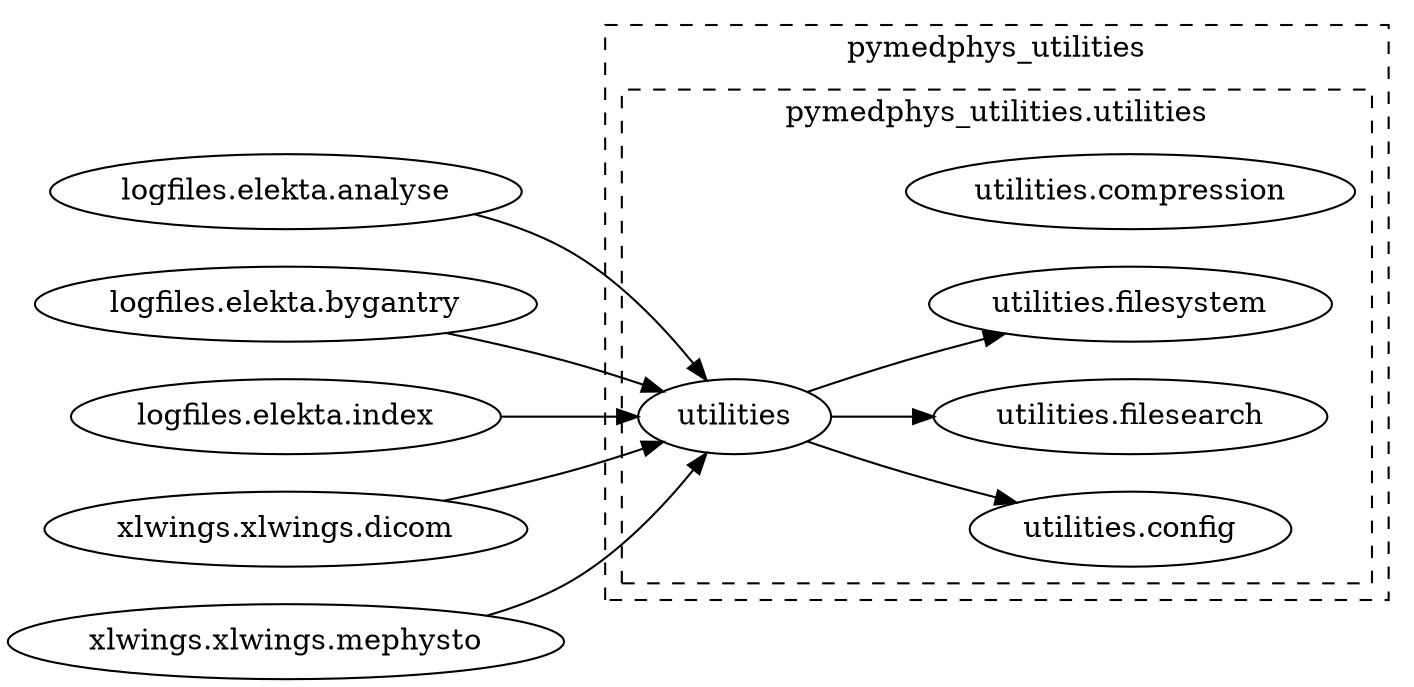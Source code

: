 strict digraph  {
    rankdir = LR;

    subgraph cluster_0 {
        
        label = "pymedphys_utilities";
        style = dashed;

        subgraph cluster_1 {
            { rank = same; "pymedphys_utilities.utilities.compression"; "pymedphys_utilities.utilities.config"; "pymedphys_utilities.utilities.filesearch"; "pymedphys_utilities.utilities.filesystem"; }
            { rank = same; "pymedphys_utilities.utilities"; }

            label = "pymedphys_utilities.utilities"
        }
    }

    "pymedphys_logfiles.elekta.analyse" [label="logfiles.elekta.analyse"];
    "pymedphys_logfiles.elekta.bygantry" [label="logfiles.elekta.bygantry"];
    "pymedphys_logfiles.elekta.index" [label="logfiles.elekta.index"];
    "pymedphys_utilities.utilities" [label="utilities"];
    "pymedphys_utilities.utilities.compression" [label="utilities.compression"];
    "pymedphys_utilities.utilities.config" [label="utilities.config"];
    "pymedphys_utilities.utilities.filesearch" [label="utilities.filesearch"];
    "pymedphys_utilities.utilities.filesystem" [label="utilities.filesystem"];
    "pymedphys_xlwings.xlwings.dicom" [label="xlwings.xlwings.dicom"];
    "pymedphys_xlwings.xlwings.mephysto" [label="xlwings.xlwings.mephysto"];

    "pymedphys_utilities.utilities" -> "pymedphys_utilities.utilities.config";
    "pymedphys_utilities.utilities" -> "pymedphys_utilities.utilities.filesearch";
    "pymedphys_utilities.utilities" -> "pymedphys_utilities.utilities.filesystem";
    "pymedphys_logfiles.elekta.analyse" -> "pymedphys_utilities.utilities";
    "pymedphys_logfiles.elekta.bygantry" -> "pymedphys_utilities.utilities";
    "pymedphys_logfiles.elekta.index" -> "pymedphys_utilities.utilities";
    "pymedphys_xlwings.xlwings.dicom" -> "pymedphys_utilities.utilities";
    "pymedphys_xlwings.xlwings.mephysto" -> "pymedphys_utilities.utilities";
    "pymedphys_utilities.utilities" -> "pymedphys_utilities.utilities.config";
    "pymedphys_utilities.utilities" -> "pymedphys_utilities.utilities.filesearch";
    "pymedphys_utilities.utilities" -> "pymedphys_utilities.utilities.filesystem";
}
